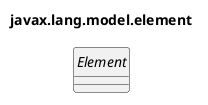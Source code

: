 @startuml
'https://plantuml.com/sequence-diagram
skinparam style Strictuml

title javax.lang.model.element

interface Element
}

@enduml